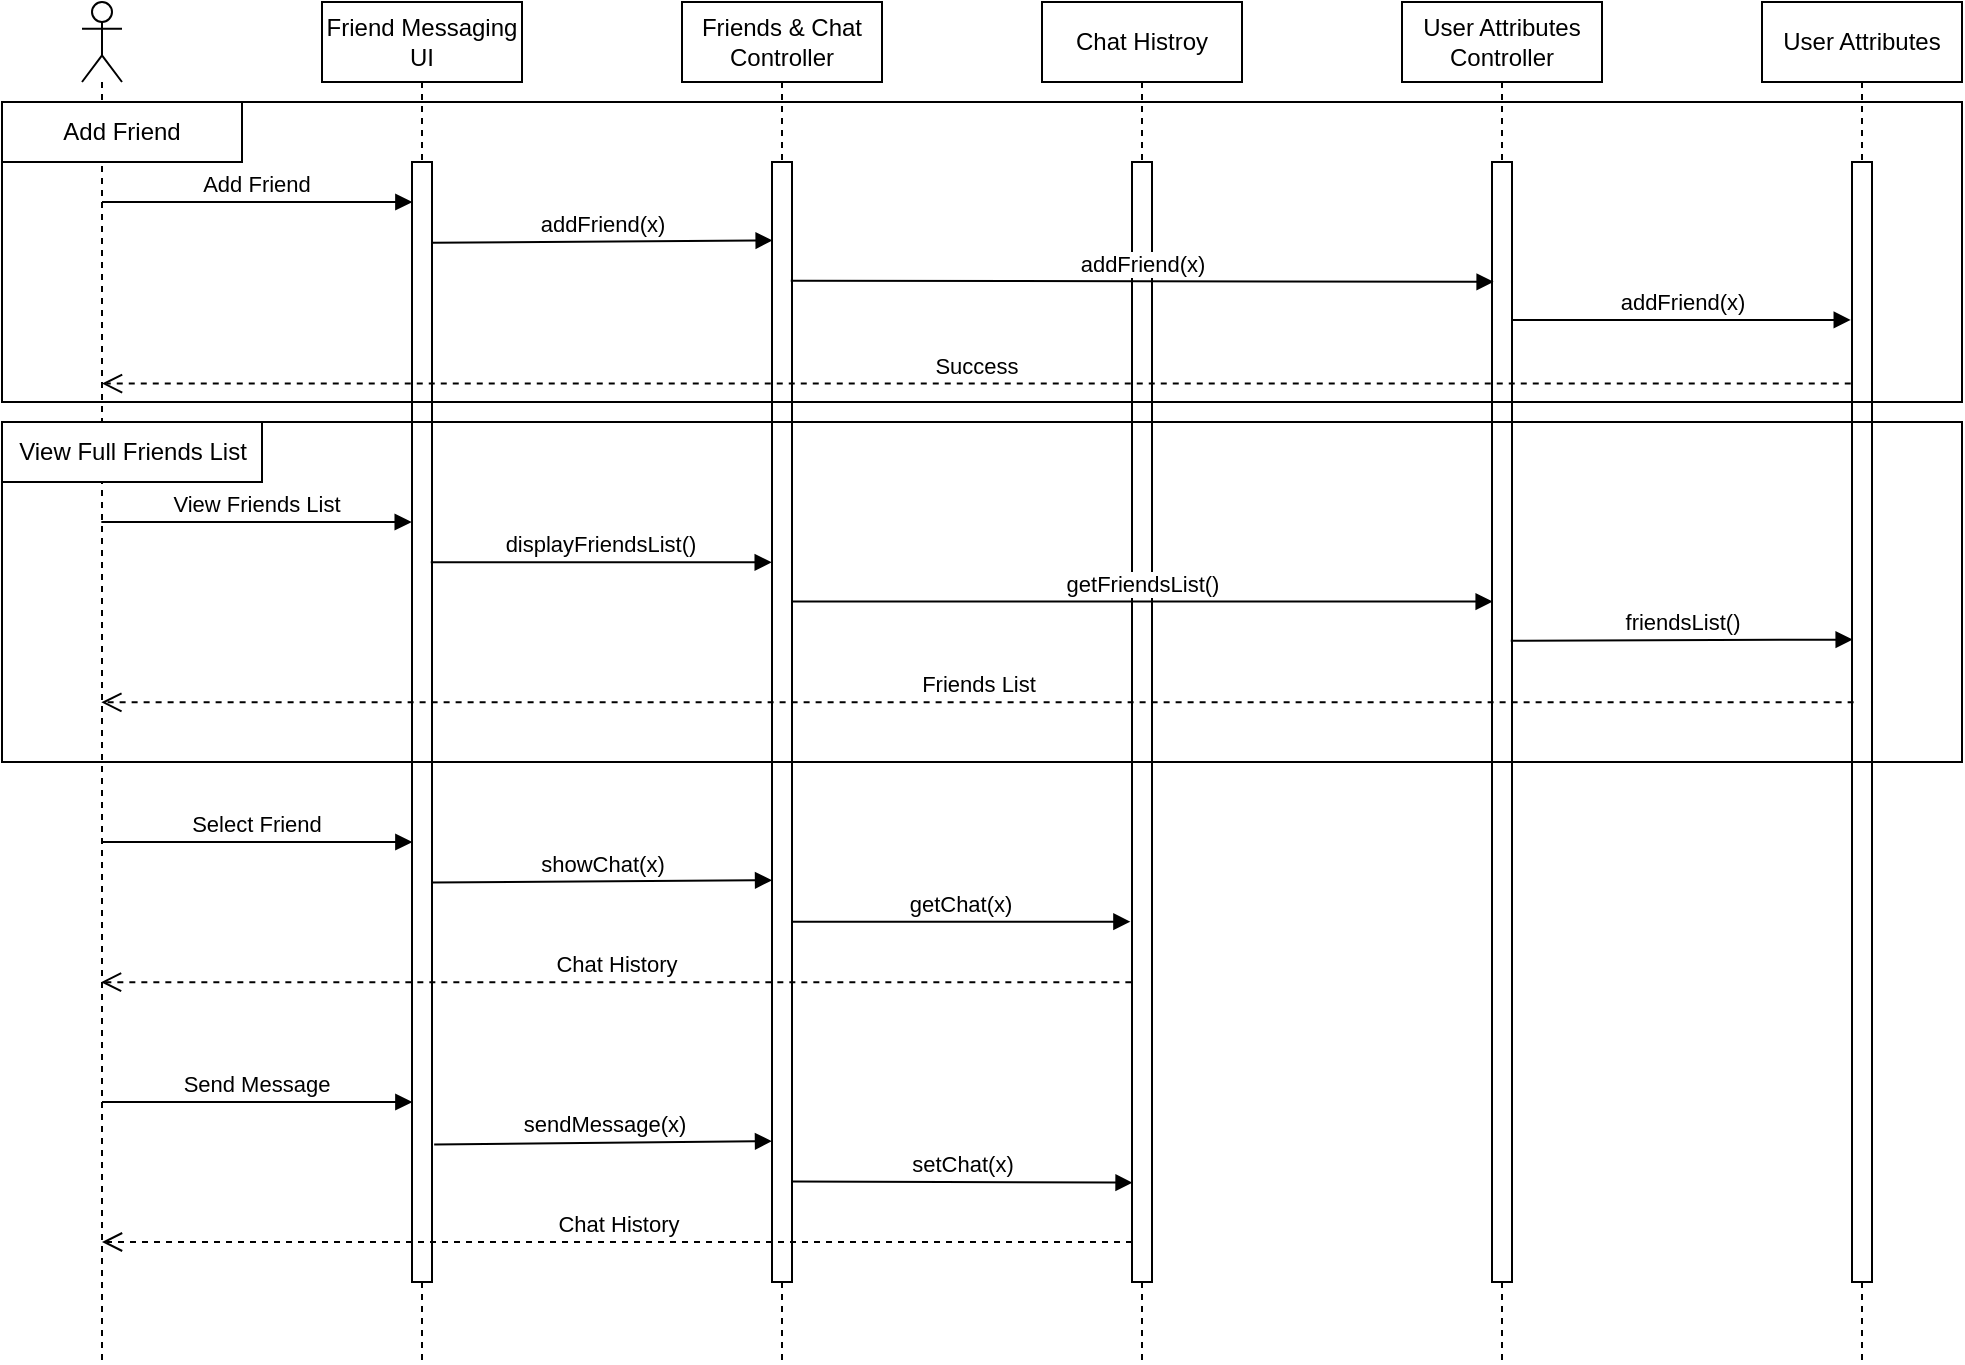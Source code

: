 <mxfile version="12.6.5" type="device"><diagram id="PABzufz_qxCZcPaWFJeJ" name="Page-1"><mxGraphModel dx="1172" dy="816" grid="1" gridSize="10" guides="1" tooltips="1" connect="1" arrows="1" fold="1" page="1" pageScale="1" pageWidth="1700" pageHeight="1100" math="0" shadow="0"><root><mxCell id="0"/><mxCell id="1" parent="0"/><mxCell id="v_lauQe1_B7t20Tk2Dnh-1" value="" style="shape=umlLifeline;participant=umlActor;perimeter=lifelinePerimeter;whiteSpace=wrap;html=1;container=1;collapsible=0;recursiveResize=0;verticalAlign=top;spacingTop=36;labelBackgroundColor=#ffffff;outlineConnect=0;" parent="1" vertex="1"><mxGeometry x="80" y="80" width="20" height="680" as="geometry"/></mxCell><mxCell id="v_lauQe1_B7t20Tk2Dnh-2" value="Friend Messaging UI" style="shape=umlLifeline;perimeter=lifelinePerimeter;whiteSpace=wrap;html=1;container=1;collapsible=0;recursiveResize=0;outlineConnect=0;" parent="1" vertex="1"><mxGeometry x="200" y="80" width="100" height="680" as="geometry"/></mxCell><mxCell id="v_lauQe1_B7t20Tk2Dnh-8" value="" style="html=1;points=[];perimeter=orthogonalPerimeter;" parent="v_lauQe1_B7t20Tk2Dnh-2" vertex="1"><mxGeometry x="45" y="80" width="10" height="560" as="geometry"/></mxCell><mxCell id="v_lauQe1_B7t20Tk2Dnh-3" value="Friends &amp;amp; Chat Controller" style="shape=umlLifeline;perimeter=lifelinePerimeter;whiteSpace=wrap;html=1;container=1;collapsible=0;recursiveResize=0;outlineConnect=0;" parent="1" vertex="1"><mxGeometry x="380" y="80" width="100" height="680" as="geometry"/></mxCell><mxCell id="v_lauQe1_B7t20Tk2Dnh-9" value="" style="html=1;points=[];perimeter=orthogonalPerimeter;" parent="v_lauQe1_B7t20Tk2Dnh-3" vertex="1"><mxGeometry x="45" y="80" width="10" height="560" as="geometry"/></mxCell><mxCell id="v_lauQe1_B7t20Tk2Dnh-4" value="Chat Histroy" style="shape=umlLifeline;perimeter=lifelinePerimeter;whiteSpace=wrap;html=1;container=1;collapsible=0;recursiveResize=0;outlineConnect=0;" parent="1" vertex="1"><mxGeometry x="560" y="80" width="100" height="680" as="geometry"/></mxCell><mxCell id="v_lauQe1_B7t20Tk2Dnh-10" value="" style="html=1;points=[];perimeter=orthogonalPerimeter;" parent="v_lauQe1_B7t20Tk2Dnh-4" vertex="1"><mxGeometry x="45" y="80" width="10" height="560" as="geometry"/></mxCell><mxCell id="v_lauQe1_B7t20Tk2Dnh-6" value="User Attributes Controller" style="shape=umlLifeline;perimeter=lifelinePerimeter;whiteSpace=wrap;html=1;container=1;collapsible=0;recursiveResize=0;outlineConnect=0;" parent="1" vertex="1"><mxGeometry x="740" y="80" width="100" height="680" as="geometry"/></mxCell><mxCell id="v_lauQe1_B7t20Tk2Dnh-11" value="" style="html=1;points=[];perimeter=orthogonalPerimeter;" parent="v_lauQe1_B7t20Tk2Dnh-6" vertex="1"><mxGeometry x="45" y="80" width="10" height="560" as="geometry"/></mxCell><mxCell id="v_lauQe1_B7t20Tk2Dnh-7" value="User Attributes" style="shape=umlLifeline;perimeter=lifelinePerimeter;whiteSpace=wrap;html=1;container=1;collapsible=0;recursiveResize=0;outlineConnect=0;" parent="1" vertex="1"><mxGeometry x="920" y="80" width="100" height="680" as="geometry"/></mxCell><mxCell id="v_lauQe1_B7t20Tk2Dnh-12" value="" style="html=1;points=[];perimeter=orthogonalPerimeter;" parent="v_lauQe1_B7t20Tk2Dnh-7" vertex="1"><mxGeometry x="45" y="80" width="10" height="560" as="geometry"/></mxCell><mxCell id="v_lauQe1_B7t20Tk2Dnh-14" value="View Friends List" style="html=1;verticalAlign=bottom;endArrow=block;entryX=-0.014;entryY=0.035;entryDx=0;entryDy=0;entryPerimeter=0;" parent="1" edge="1"><mxGeometry width="80" relative="1" as="geometry"><mxPoint x="89.667" y="340" as="sourcePoint"/><mxPoint x="244.86" y="340" as="targetPoint"/></mxGeometry></mxCell><mxCell id="v_lauQe1_B7t20Tk2Dnh-15" value="displayFriendsList()" style="html=1;verticalAlign=bottom;endArrow=block;entryX=-0.014;entryY=0.071;entryDx=0;entryDy=0;entryPerimeter=0;exitX=0.938;exitY=0.071;exitDx=0;exitDy=0;exitPerimeter=0;" parent="1" edge="1"><mxGeometry width="80" relative="1" as="geometry"><mxPoint x="254.38" y="360.16" as="sourcePoint"/><mxPoint x="424.86" y="360.16" as="targetPoint"/></mxGeometry></mxCell><mxCell id="v_lauQe1_B7t20Tk2Dnh-16" value="getFriendsList()" style="html=1;verticalAlign=bottom;endArrow=block;entryX=0.033;entryY=0.106;entryDx=0;entryDy=0;entryPerimeter=0;exitX=0.986;exitY=0.106;exitDx=0;exitDy=0;exitPerimeter=0;" parent="1" edge="1"><mxGeometry width="80" relative="1" as="geometry"><mxPoint x="434.86" y="379.76" as="sourcePoint"/><mxPoint x="785.33" y="379.76" as="targetPoint"/></mxGeometry></mxCell><mxCell id="v_lauQe1_B7t20Tk2Dnh-17" value="friendsList()" style="html=1;verticalAlign=bottom;endArrow=block;exitX=0.938;exitY=0.141;exitDx=0;exitDy=0;exitPerimeter=0;entryX=0.033;entryY=0.14;entryDx=0;entryDy=0;entryPerimeter=0;" parent="1" edge="1"><mxGeometry width="80" relative="1" as="geometry"><mxPoint x="794.38" y="399.36" as="sourcePoint"/><mxPoint x="965.33" y="398.8" as="targetPoint"/></mxGeometry></mxCell><mxCell id="v_lauQe1_B7t20Tk2Dnh-18" value="Friends List" style="html=1;verticalAlign=bottom;endArrow=open;dashed=1;endSize=8;exitX=0.081;exitY=0.196;exitDx=0;exitDy=0;exitPerimeter=0;" parent="1" edge="1"><mxGeometry relative="1" as="geometry"><mxPoint x="965.81" y="430.16" as="sourcePoint"/><mxPoint x="89.667" y="430.16" as="targetPoint"/></mxGeometry></mxCell><mxCell id="v_lauQe1_B7t20Tk2Dnh-19" value="Select Friend" style="html=1;verticalAlign=bottom;endArrow=block;entryX=-0.014;entryY=0.035;entryDx=0;entryDy=0;entryPerimeter=0;" parent="1" edge="1"><mxGeometry width="80" relative="1" as="geometry"><mxPoint x="89.997" y="500" as="sourcePoint"/><mxPoint x="245.19" y="500" as="targetPoint"/></mxGeometry></mxCell><mxCell id="v_lauQe1_B7t20Tk2Dnh-20" value="showChat(x)" style="html=1;verticalAlign=bottom;endArrow=block;exitX=0.967;exitY=0.429;exitDx=0;exitDy=0;exitPerimeter=0;entryX=0.003;entryY=0.427;entryDx=0;entryDy=0;entryPerimeter=0;" parent="1" edge="1"><mxGeometry width="80" relative="1" as="geometry"><mxPoint x="254.67" y="520.24" as="sourcePoint"/><mxPoint x="425.03" y="519.12" as="targetPoint"/></mxGeometry></mxCell><mxCell id="v_lauQe1_B7t20Tk2Dnh-21" value="getChat(x)" style="html=1;verticalAlign=bottom;endArrow=block;exitX=0.981;exitY=0.464;exitDx=0;exitDy=0;exitPerimeter=0;entryX=-0.079;entryY=0.464;entryDx=0;entryDy=0;entryPerimeter=0;" parent="1" edge="1"><mxGeometry width="80" relative="1" as="geometry"><mxPoint x="434.81" y="539.84" as="sourcePoint"/><mxPoint x="604.21" y="539.84" as="targetPoint"/></mxGeometry></mxCell><mxCell id="v_lauQe1_B7t20Tk2Dnh-22" value="Chat History" style="html=1;verticalAlign=bottom;endArrow=open;dashed=1;endSize=8;exitX=-0.033;exitY=0.518;exitDx=0;exitDy=0;exitPerimeter=0;" parent="1" edge="1"><mxGeometry relative="1" as="geometry"><mxPoint x="604.67" y="570.08" as="sourcePoint"/><mxPoint x="89.5" y="570.08" as="targetPoint"/></mxGeometry></mxCell><mxCell id="v_lauQe1_B7t20Tk2Dnh-23" value="Send Message" style="html=1;verticalAlign=bottom;endArrow=block;entryX=-0.014;entryY=0.035;entryDx=0;entryDy=0;entryPerimeter=0;" parent="1" edge="1"><mxGeometry width="80" relative="1" as="geometry"><mxPoint x="89.997" y="630" as="sourcePoint"/><mxPoint x="245.19" y="630" as="targetPoint"/></mxGeometry></mxCell><mxCell id="v_lauQe1_B7t20Tk2Dnh-24" value="sendMessage(x)" style="html=1;verticalAlign=bottom;endArrow=block;exitX=1.108;exitY=0.663;exitDx=0;exitDy=0;exitPerimeter=0;entryX=0.001;entryY=0.66;entryDx=0;entryDy=0;entryPerimeter=0;" parent="1" edge="1"><mxGeometry width="80" relative="1" as="geometry"><mxPoint x="256.08" y="651.28" as="sourcePoint"/><mxPoint x="425.01" y="649.6" as="targetPoint"/></mxGeometry></mxCell><mxCell id="v_lauQe1_B7t20Tk2Dnh-25" value="setChat(x)" style="html=1;verticalAlign=bottom;endArrow=block;exitX=1.008;exitY=0.696;exitDx=0;exitDy=0;exitPerimeter=0;entryX=0.028;entryY=0.697;entryDx=0;entryDy=0;entryPerimeter=0;" parent="1" edge="1"><mxGeometry width="80" relative="1" as="geometry"><mxPoint x="435.08" y="669.76" as="sourcePoint"/><mxPoint x="605.28" y="670.32" as="targetPoint"/></mxGeometry></mxCell><mxCell id="v_lauQe1_B7t20Tk2Dnh-27" value="Chat History" style="html=1;verticalAlign=bottom;endArrow=open;dashed=1;endSize=8;exitX=-0.033;exitY=0.518;exitDx=0;exitDy=0;exitPerimeter=0;" parent="1" edge="1"><mxGeometry relative="1" as="geometry"><mxPoint x="605.0" y="700.0" as="sourcePoint"/><mxPoint x="89.997" y="700.0" as="targetPoint"/></mxGeometry></mxCell><mxCell id="v_lauQe1_B7t20Tk2Dnh-28" value="" style="html=1;fillColor=none;" parent="1" vertex="1"><mxGeometry x="40" y="290" width="980" height="170" as="geometry"/></mxCell><mxCell id="v_lauQe1_B7t20Tk2Dnh-29" value="View Full Friends List" style="html=1;fillColor=#ffffff;" parent="1" vertex="1"><mxGeometry x="40" y="290" width="130" height="30" as="geometry"/></mxCell><mxCell id="sCeEVPKQ3zaVU8UbnTLa-1" value="Add Friend" style="html=1;verticalAlign=bottom;endArrow=block;entryX=-0.014;entryY=0.035;entryDx=0;entryDy=0;entryPerimeter=0;" edge="1" parent="1"><mxGeometry width="80" relative="1" as="geometry"><mxPoint x="89.997" y="180" as="sourcePoint"/><mxPoint x="245.19" y="180" as="targetPoint"/></mxGeometry></mxCell><mxCell id="sCeEVPKQ3zaVU8UbnTLa-2" value="addFriend(x)" style="html=1;verticalAlign=bottom;endArrow=block;exitX=0.986;exitY=0.072;exitDx=0;exitDy=0;exitPerimeter=0;entryX=0.033;entryY=0.07;entryDx=0;entryDy=0;entryPerimeter=0;" edge="1" parent="1" source="v_lauQe1_B7t20Tk2Dnh-8" target="v_lauQe1_B7t20Tk2Dnh-9"><mxGeometry width="80" relative="1" as="geometry"><mxPoint x="260.0" y="201.12" as="sourcePoint"/><mxPoint x="430.36" y="200.0" as="targetPoint"/></mxGeometry></mxCell><mxCell id="sCeEVPKQ3zaVU8UbnTLa-3" value="addFriend(x)" style="html=1;verticalAlign=bottom;endArrow=block;entryX=0.081;entryY=0.107;entryDx=0;entryDy=0;entryPerimeter=0;exitX=0.938;exitY=0.106;exitDx=0;exitDy=0;exitPerimeter=0;" edge="1" parent="1" source="v_lauQe1_B7t20Tk2Dnh-9" target="v_lauQe1_B7t20Tk2Dnh-11"><mxGeometry width="80" relative="1" as="geometry"><mxPoint x="450" y="220" as="sourcePoint"/><mxPoint x="600.47" y="220.0" as="targetPoint"/></mxGeometry></mxCell><mxCell id="sCeEVPKQ3zaVU8UbnTLa-4" value="addFriend(x)" style="html=1;verticalAlign=bottom;endArrow=block;exitX=0.986;exitY=0.141;exitDx=0;exitDy=0;exitPerimeter=0;entryX=-0.062;entryY=0.141;entryDx=0;entryDy=0;entryPerimeter=0;" edge="1" parent="1" source="v_lauQe1_B7t20Tk2Dnh-11" target="v_lauQe1_B7t20Tk2Dnh-12"><mxGeometry width="80" relative="1" as="geometry"><mxPoint x="800" y="240" as="sourcePoint"/><mxPoint x="940" y="241" as="targetPoint"/></mxGeometry></mxCell><mxCell id="sCeEVPKQ3zaVU8UbnTLa-5" value="Success" style="html=1;verticalAlign=bottom;endArrow=open;dashed=1;endSize=8;exitX=-0.062;exitY=0.18;exitDx=0;exitDy=0;exitPerimeter=0;" edge="1" parent="1" target="v_lauQe1_B7t20Tk2Dnh-1"><mxGeometry relative="1" as="geometry"><mxPoint x="964.38" y="270.8" as="sourcePoint"/><mxPoint x="419.997" y="270" as="targetPoint"/></mxGeometry></mxCell><mxCell id="sCeEVPKQ3zaVU8UbnTLa-7" value="" style="rounded=0;whiteSpace=wrap;html=1;fillColor=none;" vertex="1" parent="1"><mxGeometry x="40" y="130" width="980" height="150" as="geometry"/></mxCell><mxCell id="sCeEVPKQ3zaVU8UbnTLa-9" value="Add Friend" style="rounded=0;whiteSpace=wrap;html=1;fillColor=#ffffff;" vertex="1" parent="1"><mxGeometry x="40" y="130" width="120" height="30" as="geometry"/></mxCell></root></mxGraphModel></diagram></mxfile>
